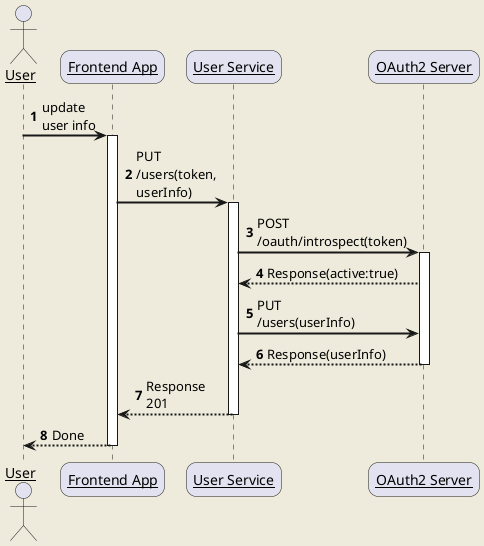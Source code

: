 @startuml
skinparam backgroundColor #EEEBDC
skinparam handwritten false
skinparam sequenceArrowThickness 2
skinparam roundcorner 20
skinparam maxmessagesize 60
skinparam sequenceParticipant underline

actor User
participant "Frontend App" as Frontend
participant "User Service" as UserService
participant "OAuth2 Server" as OAuth

autonumber 1
User -> Frontend: update user info
activate Frontend

Frontend -> UserService: PUT /users(token, userInfo)
activate UserService

UserService -> OAuth: POST /oauth/introspect(token)
activate OAuth
OAuth --> UserService: Response(active:true)

UserService -> OAuth: PUT /users(userInfo)

OAuth --> UserService: Response(userInfo)
deactivate OAuth

UserService --> Frontend: Response 201
deactivate UserService

Frontend --> User: Done
deactivate Frontend
@enduml